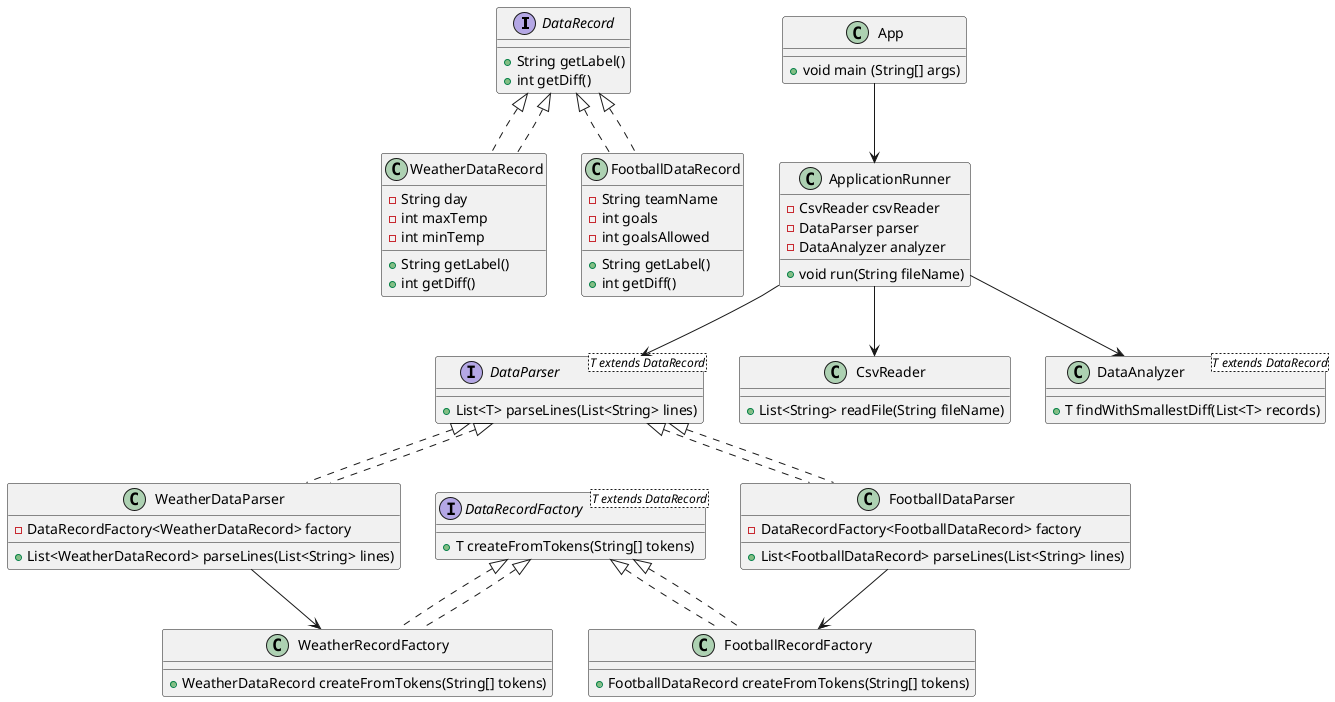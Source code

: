 @startuml

interface DataRecord {
    + String getLabel()
    + int getDiff()
}

interface DataParser<T extends DataRecord> {
    + List<T> parseLines(List<String> lines)
}

interface DataRecordFactory<T extends DataRecord> {
    + T createFromTokens(String[] tokens)
}

class CsvReader {
    + List<String> readFile(String fileName)
}

class DataAnalyzer<T extends DataRecord> {
    + T findWithSmallestDiff(List<T> records)
}

class App {
    + void main (String[] args)
}

class ApplicationRunner {
    - CsvReader csvReader
    - DataParser parser
    - DataAnalyzer analyzer
    + void run(String fileName)
}

class WeatherDataRecord implements DataRecord {
    - String day
    - int maxTemp
    - int minTemp
    + String getLabel()
    + int getDiff()
}

class WeatherDataParser implements DataParser<WeatherDataRecord> {
    - DataRecordFactory<WeatherDataRecord> factory
    + List<WeatherDataRecord> parseLines(List<String> lines)
}

class FootballDataRecord implements DataRecord {
    - String teamName
    - int goals
    - int goalsAllowed
    + String getLabel()
    + int getDiff()
}

class FootballDataParser implements DataParser<FootballDataRecord> {
    - DataRecordFactory<FootballDataRecord> factory
    + List<FootballDataRecord> parseLines(List<String> lines)
}

class WeatherRecordFactory implements DataRecordFactory<WeatherDataRecord> {
    + WeatherDataRecord createFromTokens(String[] tokens)
}

class FootballRecordFactory implements DataRecordFactory<FootballDataRecord> {
    + FootballDataRecord createFromTokens(String[] tokens)
}

DataRecord <|.. WeatherDataRecord
DataRecord <|.. FootballDataRecord

DataParser <|.. WeatherDataParser
DataParser <|.. FootballDataParser

DataRecordFactory <|.. WeatherRecordFactory
DataRecordFactory <|.. FootballRecordFactory

WeatherDataParser --> WeatherRecordFactory
FootballDataParser --> FootballRecordFactory

ApplicationRunner --> CsvReader
ApplicationRunner --> DataParser
ApplicationRunner --> DataAnalyzer

App --> ApplicationRunner

@enduml
